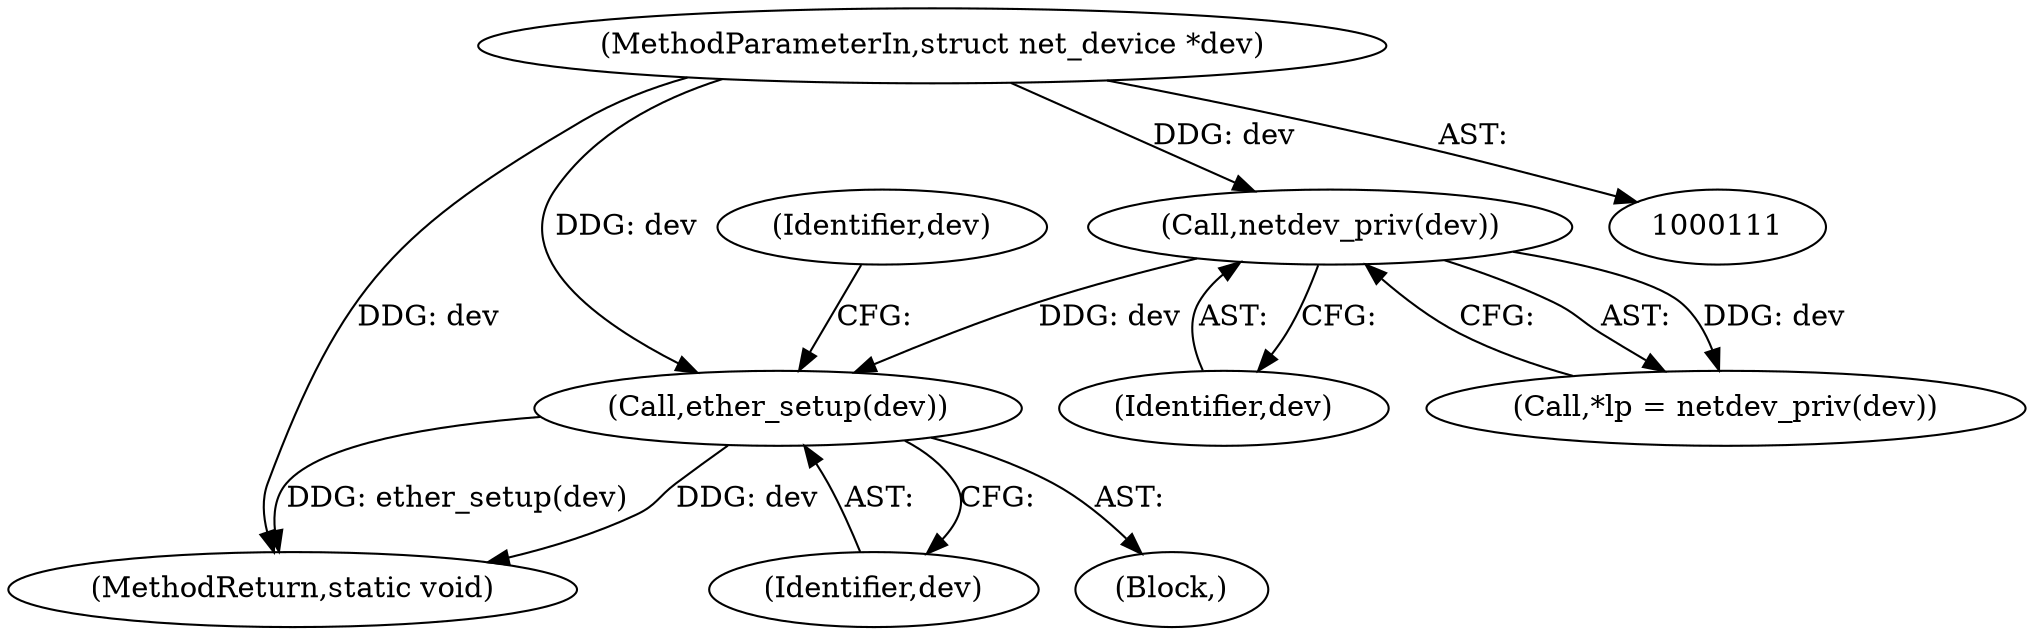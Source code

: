 digraph "0_linux_550fd08c2cebad61c548def135f67aba284c6162@pointer" {
"1000119" [label="(Call,ether_setup(dev))"];
"1000117" [label="(Call,netdev_priv(dev))"];
"1000112" [label="(MethodParameterIn,struct net_device *dev)"];
"1000118" [label="(Identifier,dev)"];
"1000123" [label="(Identifier,dev)"];
"1000113" [label="(Block,)"];
"1000120" [label="(Identifier,dev)"];
"1000288" [label="(MethodReturn,static void)"];
"1000117" [label="(Call,netdev_priv(dev))"];
"1000115" [label="(Call,*lp = netdev_priv(dev))"];
"1000119" [label="(Call,ether_setup(dev))"];
"1000112" [label="(MethodParameterIn,struct net_device *dev)"];
"1000119" -> "1000113"  [label="AST: "];
"1000119" -> "1000120"  [label="CFG: "];
"1000120" -> "1000119"  [label="AST: "];
"1000123" -> "1000119"  [label="CFG: "];
"1000119" -> "1000288"  [label="DDG: dev"];
"1000119" -> "1000288"  [label="DDG: ether_setup(dev)"];
"1000117" -> "1000119"  [label="DDG: dev"];
"1000112" -> "1000119"  [label="DDG: dev"];
"1000117" -> "1000115"  [label="AST: "];
"1000117" -> "1000118"  [label="CFG: "];
"1000118" -> "1000117"  [label="AST: "];
"1000115" -> "1000117"  [label="CFG: "];
"1000117" -> "1000115"  [label="DDG: dev"];
"1000112" -> "1000117"  [label="DDG: dev"];
"1000112" -> "1000111"  [label="AST: "];
"1000112" -> "1000288"  [label="DDG: dev"];
}
